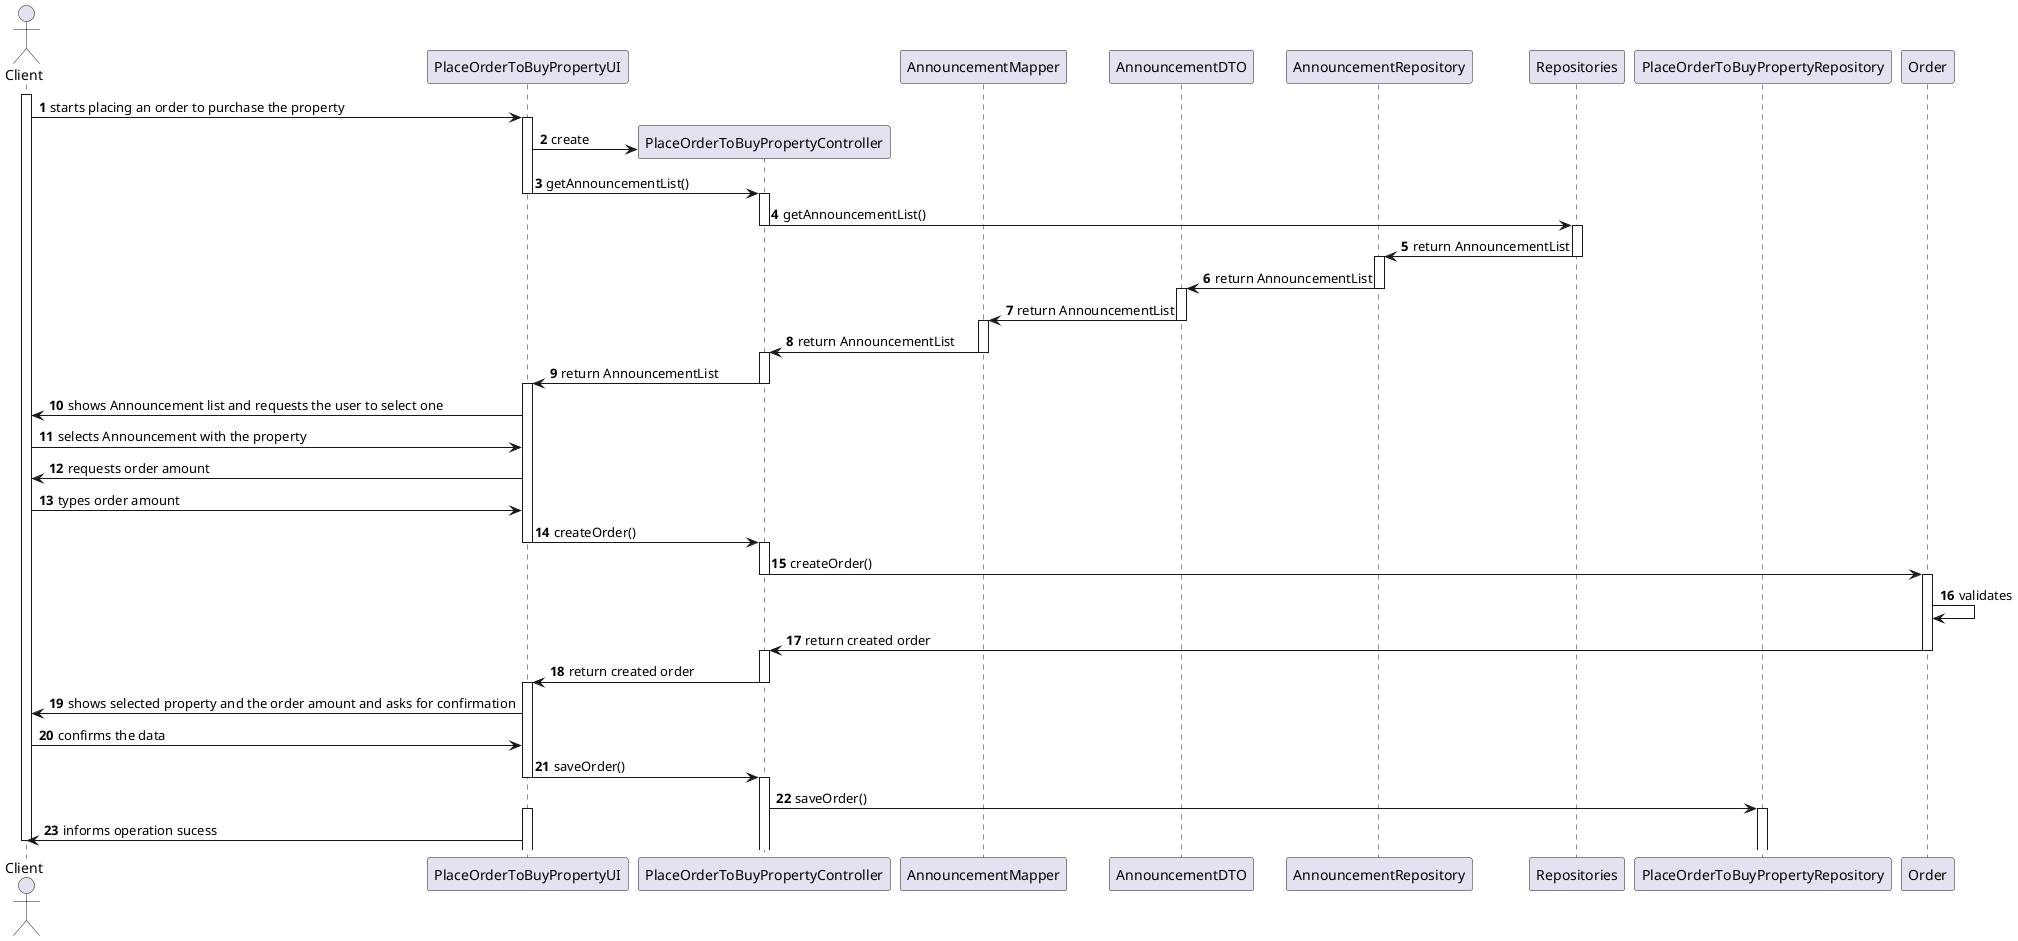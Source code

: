 @startuml

autonumber

actor Client as client
participant PlaceOrderToBuyPropertyUI as ui
participant PlaceOrderToBuyPropertyController as ctr
participant AnnouncementMapper
participant AnnouncementDTO
participant AnnouncementRepository
participant Repositories
participant PlaceOrderToBuyPropertyRepository
participant Order as order

autonumber

activate client

client -> ui: starts placing an order to purchase the property

activate ui

ui -> ctr** : create

ui -> ctr: getAnnouncementList()

deactivate ui
activate ctr

ctr -> Repositories: getAnnouncementList()

deactivate ctr
activate Repositories

Repositories -> AnnouncementRepository: return AnnouncementList

deactivate Repositories
activate AnnouncementRepository

AnnouncementRepository -> AnnouncementDTO: return AnnouncementList

deactivate AnnouncementRepository
activate AnnouncementDTO

AnnouncementDTO -> AnnouncementMapper: return AnnouncementList

deactivate AnnouncementDTO
activate AnnouncementMapper

AnnouncementMapper -> ctr:  return AnnouncementList

deactivate AnnouncementMapper
activate ctr

ctr -> ui: return AnnouncementList

deactivate ctr
activate ui

ui -> client: shows Announcement list and requests the user to select one

client -> ui: selects Announcement with the property

ui -> client: requests order amount

client -> ui: types order amount

ui -> ctr: createOrder()

deactivate ui
activate ctr

ctr -> order: createOrder()

deactivate ctr
activate order

order -> order: validates

order -> ctr: return created order

deactivate order
activate ctr

ctr -> ui: return created order

deactivate ctr
activate ui

ui -> client: shows selected property and the order amount and asks for confirmation

client -> ui: confirms the data

ui -> ctr: saveOrder()

deactivate ui
activate ctr

ctr -> PlaceOrderToBuyPropertyRepository: saveOrder()

activate PlaceOrderToBuyPropertyRepository
activate ui

ui -> client: informs operation sucess

deactivate client

@enduml